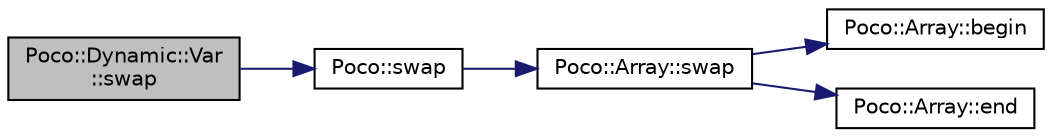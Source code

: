 digraph "Poco::Dynamic::Var::swap"
{
 // LATEX_PDF_SIZE
  edge [fontname="Helvetica",fontsize="10",labelfontname="Helvetica",labelfontsize="10"];
  node [fontname="Helvetica",fontsize="10",shape=record];
  rankdir="LR";
  Node1 [label="Poco::Dynamic::Var\l::swap",height=0.2,width=0.4,color="black", fillcolor="grey75", style="filled", fontcolor="black",tooltip="Destroys the Var."];
  Node1 -> Node2 [color="midnightblue",fontsize="10",style="solid"];
  Node2 [label="Poco::swap",height=0.2,width=0.4,color="black", fillcolor="white", style="filled",URL="$namespacePoco.html#a0b0e4f92ac76ddffb4219026e3172ee4",tooltip="global swap()"];
  Node2 -> Node3 [color="midnightblue",fontsize="10",style="solid"];
  Node3 [label="Poco::Array::swap",height=0.2,width=0.4,color="black", fillcolor="white", style="filled",URL="$classPoco_1_1Array.html#a07a5be6b4989bde36ae8b948de15e498",tooltip=" "];
  Node3 -> Node4 [color="midnightblue",fontsize="10",style="solid"];
  Node4 [label="Poco::Array::begin",height=0.2,width=0.4,color="black", fillcolor="white", style="filled",URL="$classPoco_1_1Array.html#a0c9a1828d13b4221f29475df8b553036",tooltip=" "];
  Node3 -> Node5 [color="midnightblue",fontsize="10",style="solid"];
  Node5 [label="Poco::Array::end",height=0.2,width=0.4,color="black", fillcolor="white", style="filled",URL="$classPoco_1_1Array.html#acd96762ba8fc885a5d45d73938605504",tooltip=" "];
}
